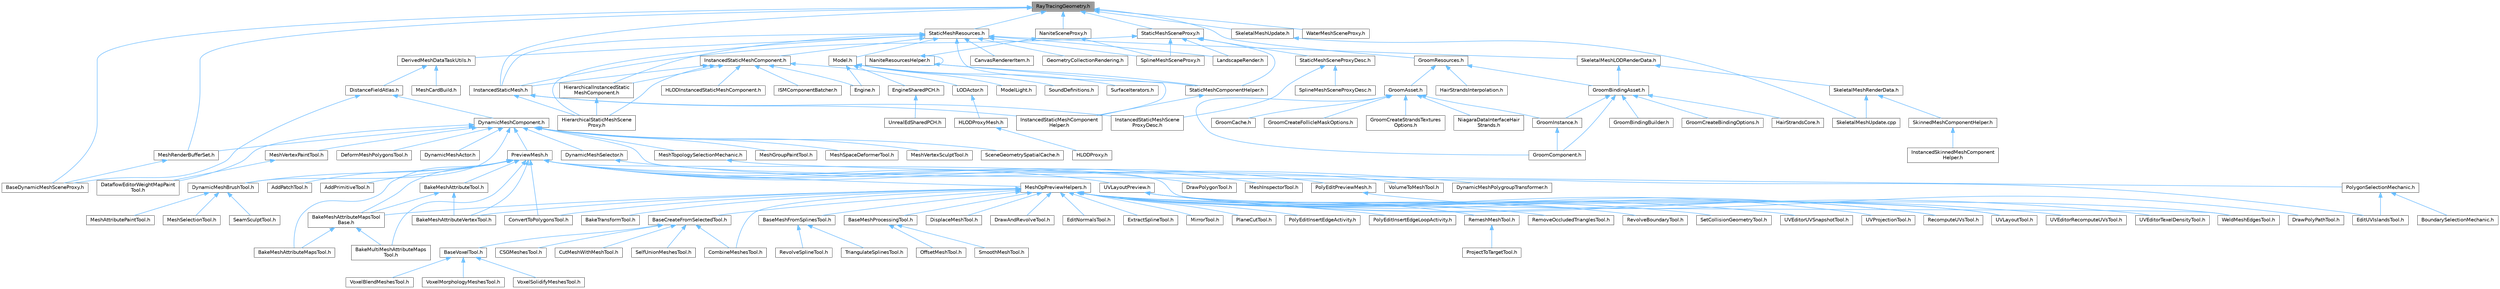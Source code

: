 digraph "RayTracingGeometry.h"
{
 // INTERACTIVE_SVG=YES
 // LATEX_PDF_SIZE
  bgcolor="transparent";
  edge [fontname=Helvetica,fontsize=10,labelfontname=Helvetica,labelfontsize=10];
  node [fontname=Helvetica,fontsize=10,shape=box,height=0.2,width=0.4];
  Node1 [id="Node000001",label="RayTracingGeometry.h",height=0.2,width=0.4,color="gray40", fillcolor="grey60", style="filled", fontcolor="black",tooltip=" "];
  Node1 -> Node2 [id="edge1_Node000001_Node000002",dir="back",color="steelblue1",style="solid",tooltip=" "];
  Node2 [id="Node000002",label="BaseDynamicMeshSceneProxy.h",height=0.2,width=0.4,color="grey40", fillcolor="white", style="filled",URL="$d2/dee/BaseDynamicMeshSceneProxy_8h.html",tooltip=" "];
  Node1 -> Node3 [id="edge2_Node000001_Node000003",dir="back",color="steelblue1",style="solid",tooltip=" "];
  Node3 [id="Node000003",label="GroomResources.h",height=0.2,width=0.4,color="grey40", fillcolor="white", style="filled",URL="$d0/d70/GroomResources_8h.html",tooltip=" "];
  Node3 -> Node4 [id="edge3_Node000003_Node000004",dir="back",color="steelblue1",style="solid",tooltip=" "];
  Node4 [id="Node000004",label="GroomAsset.h",height=0.2,width=0.4,color="grey40", fillcolor="white", style="filled",URL="$d8/df1/GroomAsset_8h.html",tooltip=" "];
  Node4 -> Node5 [id="edge4_Node000004_Node000005",dir="back",color="steelblue1",style="solid",tooltip=" "];
  Node5 [id="Node000005",label="GroomCache.h",height=0.2,width=0.4,color="grey40", fillcolor="white", style="filled",URL="$d7/d6e/GroomCache_8h.html",tooltip=" "];
  Node4 -> Node6 [id="edge5_Node000004_Node000006",dir="back",color="steelblue1",style="solid",tooltip=" "];
  Node6 [id="Node000006",label="GroomComponent.h",height=0.2,width=0.4,color="grey40", fillcolor="white", style="filled",URL="$de/d2e/GroomComponent_8h.html",tooltip=" "];
  Node4 -> Node7 [id="edge6_Node000004_Node000007",dir="back",color="steelblue1",style="solid",tooltip=" "];
  Node7 [id="Node000007",label="GroomCreateFollicleMaskOptions.h",height=0.2,width=0.4,color="grey40", fillcolor="white", style="filled",URL="$d7/d8b/GroomCreateFollicleMaskOptions_8h.html",tooltip=" "];
  Node4 -> Node8 [id="edge7_Node000004_Node000008",dir="back",color="steelblue1",style="solid",tooltip=" "];
  Node8 [id="Node000008",label="GroomCreateStrandsTextures\lOptions.h",height=0.2,width=0.4,color="grey40", fillcolor="white", style="filled",URL="$da/dfc/GroomCreateStrandsTexturesOptions_8h.html",tooltip=" "];
  Node4 -> Node9 [id="edge8_Node000004_Node000009",dir="back",color="steelblue1",style="solid",tooltip=" "];
  Node9 [id="Node000009",label="GroomInstance.h",height=0.2,width=0.4,color="grey40", fillcolor="white", style="filled",URL="$dd/d47/GroomInstance_8h.html",tooltip=" "];
  Node9 -> Node6 [id="edge9_Node000009_Node000006",dir="back",color="steelblue1",style="solid",tooltip=" "];
  Node4 -> Node10 [id="edge10_Node000004_Node000010",dir="back",color="steelblue1",style="solid",tooltip=" "];
  Node10 [id="Node000010",label="NiagaraDataInterfaceHair\lStrands.h",height=0.2,width=0.4,color="grey40", fillcolor="white", style="filled",URL="$da/dd2/NiagaraDataInterfaceHairStrands_8h.html",tooltip=" "];
  Node3 -> Node11 [id="edge11_Node000003_Node000011",dir="back",color="steelblue1",style="solid",tooltip=" "];
  Node11 [id="Node000011",label="GroomBindingAsset.h",height=0.2,width=0.4,color="grey40", fillcolor="white", style="filled",URL="$de/d26/GroomBindingAsset_8h.html",tooltip=" "];
  Node11 -> Node12 [id="edge12_Node000011_Node000012",dir="back",color="steelblue1",style="solid",tooltip=" "];
  Node12 [id="Node000012",label="GroomBindingBuilder.h",height=0.2,width=0.4,color="grey40", fillcolor="white", style="filled",URL="$d2/d2f/GroomBindingBuilder_8h.html",tooltip=" "];
  Node11 -> Node6 [id="edge13_Node000011_Node000006",dir="back",color="steelblue1",style="solid",tooltip=" "];
  Node11 -> Node13 [id="edge14_Node000011_Node000013",dir="back",color="steelblue1",style="solid",tooltip=" "];
  Node13 [id="Node000013",label="GroomCreateBindingOptions.h",height=0.2,width=0.4,color="grey40", fillcolor="white", style="filled",URL="$d5/dba/GroomCreateBindingOptions_8h.html",tooltip=" "];
  Node11 -> Node9 [id="edge15_Node000011_Node000009",dir="back",color="steelblue1",style="solid",tooltip=" "];
  Node11 -> Node14 [id="edge16_Node000011_Node000014",dir="back",color="steelblue1",style="solid",tooltip=" "];
  Node14 [id="Node000014",label="HairStrandsCore.h",height=0.2,width=0.4,color="grey40", fillcolor="white", style="filled",URL="$d7/def/HairStrandsCore_8h.html",tooltip=" "];
  Node3 -> Node15 [id="edge17_Node000003_Node000015",dir="back",color="steelblue1",style="solid",tooltip=" "];
  Node15 [id="Node000015",label="HairStrandsInterpolation.h",height=0.2,width=0.4,color="grey40", fillcolor="white", style="filled",URL="$de/dab/HairStrandsInterpolation_8h.html",tooltip=" "];
  Node1 -> Node16 [id="edge18_Node000001_Node000016",dir="back",color="steelblue1",style="solid",tooltip=" "];
  Node16 [id="Node000016",label="InstancedStaticMesh.h",height=0.2,width=0.4,color="grey40", fillcolor="white", style="filled",URL="$dd/d89/InstancedStaticMesh_8h.html",tooltip=" "];
  Node16 -> Node17 [id="edge19_Node000016_Node000017",dir="back",color="steelblue1",style="solid",tooltip=" "];
  Node17 [id="Node000017",label="HierarchicalStaticMeshScene\lProxy.h",height=0.2,width=0.4,color="grey40", fillcolor="white", style="filled",URL="$d3/d4d/HierarchicalStaticMeshSceneProxy_8h.html",tooltip=" "];
  Node16 -> Node18 [id="edge20_Node000016_Node000018",dir="back",color="steelblue1",style="solid",tooltip=" "];
  Node18 [id="Node000018",label="InstancedStaticMeshComponent\lHelper.h",height=0.2,width=0.4,color="grey40", fillcolor="white", style="filled",URL="$dc/dc7/InstancedStaticMeshComponentHelper_8h.html",tooltip=" "];
  Node16 -> Node19 [id="edge21_Node000016_Node000019",dir="back",color="steelblue1",style="solid",tooltip=" "];
  Node19 [id="Node000019",label="InstancedStaticMeshScene\lProxyDesc.h",height=0.2,width=0.4,color="grey40", fillcolor="white", style="filled",URL="$db/dcf/InstancedStaticMeshSceneProxyDesc_8h.html",tooltip=" "];
  Node1 -> Node20 [id="edge22_Node000001_Node000020",dir="back",color="steelblue1",style="solid",tooltip=" "];
  Node20 [id="Node000020",label="MeshRenderBufferSet.h",height=0.2,width=0.4,color="grey40", fillcolor="white", style="filled",URL="$de/dc2/MeshRenderBufferSet_8h.html",tooltip=" "];
  Node20 -> Node2 [id="edge23_Node000020_Node000002",dir="back",color="steelblue1",style="solid",tooltip=" "];
  Node1 -> Node21 [id="edge24_Node000001_Node000021",dir="back",color="steelblue1",style="solid",tooltip=" "];
  Node21 [id="Node000021",label="NaniteSceneProxy.h",height=0.2,width=0.4,color="grey40", fillcolor="white", style="filled",URL="$de/dae/NaniteSceneProxy_8h.html",tooltip=" "];
  Node21 -> Node22 [id="edge25_Node000021_Node000022",dir="back",color="steelblue1",style="solid",tooltip=" "];
  Node22 [id="Node000022",label="NaniteResourcesHelper.h",height=0.2,width=0.4,color="grey40", fillcolor="white", style="filled",URL="$dc/d48/NaniteResourcesHelper_8h.html",tooltip=" "];
  Node22 -> Node18 [id="edge26_Node000022_Node000018",dir="back",color="steelblue1",style="solid",tooltip=" "];
  Node22 -> Node22 [id="edge27_Node000022_Node000022",dir="back",color="steelblue1",style="solid",tooltip=" "];
  Node22 -> Node23 [id="edge28_Node000022_Node000023",dir="back",color="steelblue1",style="solid",tooltip=" "];
  Node23 [id="Node000023",label="StaticMeshComponentHelper.h",height=0.2,width=0.4,color="grey40", fillcolor="white", style="filled",URL="$dc/dc1/StaticMeshComponentHelper_8h.html",tooltip=" "];
  Node23 -> Node18 [id="edge29_Node000023_Node000018",dir="back",color="steelblue1",style="solid",tooltip=" "];
  Node21 -> Node24 [id="edge30_Node000021_Node000024",dir="back",color="steelblue1",style="solid",tooltip=" "];
  Node24 [id="Node000024",label="SplineMeshSceneProxy.h",height=0.2,width=0.4,color="grey40", fillcolor="white", style="filled",URL="$dd/dcb/SplineMeshSceneProxy_8h.html",tooltip=" "];
  Node1 -> Node25 [id="edge31_Node000001_Node000025",dir="back",color="steelblue1",style="solid",tooltip=" "];
  Node25 [id="Node000025",label="SkeletalMeshUpdate.h",height=0.2,width=0.4,color="grey40", fillcolor="white", style="filled",URL="$df/d79/SkeletalMeshUpdate_8h.html",tooltip=" "];
  Node25 -> Node26 [id="edge32_Node000025_Node000026",dir="back",color="steelblue1",style="solid",tooltip=" "];
  Node26 [id="Node000026",label="SkeletalMeshUpdate.cpp",height=0.2,width=0.4,color="grey40", fillcolor="white", style="filled",URL="$db/d45/SkeletalMeshUpdate_8cpp.html",tooltip=" "];
  Node1 -> Node27 [id="edge33_Node000001_Node000027",dir="back",color="steelblue1",style="solid",tooltip=" "];
  Node27 [id="Node000027",label="StaticMeshResources.h",height=0.2,width=0.4,color="grey40", fillcolor="white", style="filled",URL="$d0/db7/StaticMeshResources_8h.html",tooltip=" "];
  Node27 -> Node28 [id="edge34_Node000027_Node000028",dir="back",color="steelblue1",style="solid",tooltip=" "];
  Node28 [id="Node000028",label="CanvasRendererItem.h",height=0.2,width=0.4,color="grey40", fillcolor="white", style="filled",URL="$d7/d93/CanvasRendererItem_8h.html",tooltip=" "];
  Node27 -> Node29 [id="edge35_Node000027_Node000029",dir="back",color="steelblue1",style="solid",tooltip=" "];
  Node29 [id="Node000029",label="DerivedMeshDataTaskUtils.h",height=0.2,width=0.4,color="grey40", fillcolor="white", style="filled",URL="$d2/d98/DerivedMeshDataTaskUtils_8h.html",tooltip=" "];
  Node29 -> Node30 [id="edge36_Node000029_Node000030",dir="back",color="steelblue1",style="solid",tooltip=" "];
  Node30 [id="Node000030",label="DistanceFieldAtlas.h",height=0.2,width=0.4,color="grey40", fillcolor="white", style="filled",URL="$df/def/DistanceFieldAtlas_8h.html",tooltip=" "];
  Node30 -> Node2 [id="edge37_Node000030_Node000002",dir="back",color="steelblue1",style="solid",tooltip=" "];
  Node30 -> Node31 [id="edge38_Node000030_Node000031",dir="back",color="steelblue1",style="solid",tooltip=" "];
  Node31 [id="Node000031",label="DynamicMeshComponent.h",height=0.2,width=0.4,color="grey40", fillcolor="white", style="filled",URL="$d8/d66/DynamicMeshComponent_8h.html",tooltip=" "];
  Node31 -> Node32 [id="edge39_Node000031_Node000032",dir="back",color="steelblue1",style="solid",tooltip=" "];
  Node32 [id="Node000032",label="DataflowEditorWeightMapPaint\lTool.h",height=0.2,width=0.4,color="grey40", fillcolor="white", style="filled",URL="$db/d46/DataflowEditorWeightMapPaintTool_8h.html",tooltip=" "];
  Node31 -> Node33 [id="edge40_Node000031_Node000033",dir="back",color="steelblue1",style="solid",tooltip=" "];
  Node33 [id="Node000033",label="DeformMeshPolygonsTool.h",height=0.2,width=0.4,color="grey40", fillcolor="white", style="filled",URL="$db/d72/DeformMeshPolygonsTool_8h.html",tooltip=" "];
  Node31 -> Node34 [id="edge41_Node000031_Node000034",dir="back",color="steelblue1",style="solid",tooltip=" "];
  Node34 [id="Node000034",label="DynamicMeshActor.h",height=0.2,width=0.4,color="grey40", fillcolor="white", style="filled",URL="$d1/d71/DynamicMeshActor_8h.html",tooltip=" "];
  Node31 -> Node35 [id="edge42_Node000031_Node000035",dir="back",color="steelblue1",style="solid",tooltip=" "];
  Node35 [id="Node000035",label="DynamicMeshBrushTool.h",height=0.2,width=0.4,color="grey40", fillcolor="white", style="filled",URL="$da/d04/DynamicMeshBrushTool_8h.html",tooltip=" "];
  Node35 -> Node36 [id="edge43_Node000035_Node000036",dir="back",color="steelblue1",style="solid",tooltip=" "];
  Node36 [id="Node000036",label="MeshAttributePaintTool.h",height=0.2,width=0.4,color="grey40", fillcolor="white", style="filled",URL="$d3/d29/MeshAttributePaintTool_8h.html",tooltip=" "];
  Node35 -> Node37 [id="edge44_Node000035_Node000037",dir="back",color="steelblue1",style="solid",tooltip=" "];
  Node37 [id="Node000037",label="MeshSelectionTool.h",height=0.2,width=0.4,color="grey40", fillcolor="white", style="filled",URL="$d8/d80/MeshSelectionTool_8h.html",tooltip=" "];
  Node35 -> Node38 [id="edge45_Node000035_Node000038",dir="back",color="steelblue1",style="solid",tooltip=" "];
  Node38 [id="Node000038",label="SeamSculptTool.h",height=0.2,width=0.4,color="grey40", fillcolor="white", style="filled",URL="$d1/d31/SeamSculptTool_8h.html",tooltip=" "];
  Node31 -> Node39 [id="edge46_Node000031_Node000039",dir="back",color="steelblue1",style="solid",tooltip=" "];
  Node39 [id="Node000039",label="DynamicMeshSelector.h",height=0.2,width=0.4,color="grey40", fillcolor="white", style="filled",URL="$dc/d01/DynamicMeshSelector_8h.html",tooltip=" "];
  Node39 -> Node40 [id="edge47_Node000039_Node000040",dir="back",color="steelblue1",style="solid",tooltip=" "];
  Node40 [id="Node000040",label="DynamicMeshPolygroupTransformer.h",height=0.2,width=0.4,color="grey40", fillcolor="white", style="filled",URL="$dc/db2/DynamicMeshPolygroupTransformer_8h.html",tooltip=" "];
  Node31 -> Node41 [id="edge48_Node000031_Node000041",dir="back",color="steelblue1",style="solid",tooltip=" "];
  Node41 [id="Node000041",label="EditUVIslandsTool.h",height=0.2,width=0.4,color="grey40", fillcolor="white", style="filled",URL="$d0/de4/EditUVIslandsTool_8h.html",tooltip=" "];
  Node31 -> Node42 [id="edge49_Node000031_Node000042",dir="back",color="steelblue1",style="solid",tooltip=" "];
  Node42 [id="Node000042",label="MeshGroupPaintTool.h",height=0.2,width=0.4,color="grey40", fillcolor="white", style="filled",URL="$dd/d04/MeshGroupPaintTool_8h.html",tooltip=" "];
  Node31 -> Node20 [id="edge50_Node000031_Node000020",dir="back",color="steelblue1",style="solid",tooltip=" "];
  Node31 -> Node43 [id="edge51_Node000031_Node000043",dir="back",color="steelblue1",style="solid",tooltip=" "];
  Node43 [id="Node000043",label="MeshSpaceDeformerTool.h",height=0.2,width=0.4,color="grey40", fillcolor="white", style="filled",URL="$d7/dc8/MeshSpaceDeformerTool_8h.html",tooltip=" "];
  Node31 -> Node44 [id="edge52_Node000031_Node000044",dir="back",color="steelblue1",style="solid",tooltip=" "];
  Node44 [id="Node000044",label="MeshTopologySelectionMechanic.h",height=0.2,width=0.4,color="grey40", fillcolor="white", style="filled",URL="$d5/d15/MeshTopologySelectionMechanic_8h.html",tooltip=" "];
  Node44 -> Node45 [id="edge53_Node000044_Node000045",dir="back",color="steelblue1",style="solid",tooltip=" "];
  Node45 [id="Node000045",label="PolygonSelectionMechanic.h",height=0.2,width=0.4,color="grey40", fillcolor="white", style="filled",URL="$da/dff/PolygonSelectionMechanic_8h.html",tooltip=" "];
  Node45 -> Node46 [id="edge54_Node000045_Node000046",dir="back",color="steelblue1",style="solid",tooltip=" "];
  Node46 [id="Node000046",label="BoundarySelectionMechanic.h",height=0.2,width=0.4,color="grey40", fillcolor="white", style="filled",URL="$d8/dd6/BoundarySelectionMechanic_8h.html",tooltip=" "];
  Node45 -> Node41 [id="edge55_Node000045_Node000041",dir="back",color="steelblue1",style="solid",tooltip=" "];
  Node31 -> Node47 [id="edge56_Node000031_Node000047",dir="back",color="steelblue1",style="solid",tooltip=" "];
  Node47 [id="Node000047",label="MeshVertexPaintTool.h",height=0.2,width=0.4,color="grey40", fillcolor="white", style="filled",URL="$db/d74/MeshVertexPaintTool_8h.html",tooltip=" "];
  Node47 -> Node32 [id="edge57_Node000047_Node000032",dir="back",color="steelblue1",style="solid",tooltip=" "];
  Node31 -> Node48 [id="edge58_Node000031_Node000048",dir="back",color="steelblue1",style="solid",tooltip=" "];
  Node48 [id="Node000048",label="MeshVertexSculptTool.h",height=0.2,width=0.4,color="grey40", fillcolor="white", style="filled",URL="$dc/da6/MeshVertexSculptTool_8h.html",tooltip=" "];
  Node31 -> Node49 [id="edge59_Node000031_Node000049",dir="back",color="steelblue1",style="solid",tooltip=" "];
  Node49 [id="Node000049",label="PreviewMesh.h",height=0.2,width=0.4,color="grey40", fillcolor="white", style="filled",URL="$d6/d30/PreviewMesh_8h.html",tooltip=" "];
  Node49 -> Node50 [id="edge60_Node000049_Node000050",dir="back",color="steelblue1",style="solid",tooltip=" "];
  Node50 [id="Node000050",label="AddPatchTool.h",height=0.2,width=0.4,color="grey40", fillcolor="white", style="filled",URL="$d5/deb/AddPatchTool_8h.html",tooltip=" "];
  Node49 -> Node51 [id="edge61_Node000049_Node000051",dir="back",color="steelblue1",style="solid",tooltip=" "];
  Node51 [id="Node000051",label="AddPrimitiveTool.h",height=0.2,width=0.4,color="grey40", fillcolor="white", style="filled",URL="$d5/dbf/AddPrimitiveTool_8h.html",tooltip=" "];
  Node49 -> Node52 [id="edge62_Node000049_Node000052",dir="back",color="steelblue1",style="solid",tooltip=" "];
  Node52 [id="Node000052",label="BakeMeshAttributeMapsTool.h",height=0.2,width=0.4,color="grey40", fillcolor="white", style="filled",URL="$d8/d14/BakeMeshAttributeMapsTool_8h.html",tooltip=" "];
  Node49 -> Node53 [id="edge63_Node000049_Node000053",dir="back",color="steelblue1",style="solid",tooltip=" "];
  Node53 [id="Node000053",label="BakeMeshAttributeMapsTool\lBase.h",height=0.2,width=0.4,color="grey40", fillcolor="white", style="filled",URL="$dc/d68/BakeMeshAttributeMapsToolBase_8h.html",tooltip=" "];
  Node53 -> Node52 [id="edge64_Node000053_Node000052",dir="back",color="steelblue1",style="solid",tooltip=" "];
  Node53 -> Node54 [id="edge65_Node000053_Node000054",dir="back",color="steelblue1",style="solid",tooltip=" "];
  Node54 [id="Node000054",label="BakeMultiMeshAttributeMaps\lTool.h",height=0.2,width=0.4,color="grey40", fillcolor="white", style="filled",URL="$d7/d65/BakeMultiMeshAttributeMapsTool_8h.html",tooltip=" "];
  Node49 -> Node55 [id="edge66_Node000049_Node000055",dir="back",color="steelblue1",style="solid",tooltip=" "];
  Node55 [id="Node000055",label="BakeMeshAttributeTool.h",height=0.2,width=0.4,color="grey40", fillcolor="white", style="filled",URL="$d0/d82/BakeMeshAttributeTool_8h.html",tooltip=" "];
  Node55 -> Node53 [id="edge67_Node000055_Node000053",dir="back",color="steelblue1",style="solid",tooltip=" "];
  Node55 -> Node56 [id="edge68_Node000055_Node000056",dir="back",color="steelblue1",style="solid",tooltip=" "];
  Node56 [id="Node000056",label="BakeMeshAttributeVertexTool.h",height=0.2,width=0.4,color="grey40", fillcolor="white", style="filled",URL="$d6/d76/BakeMeshAttributeVertexTool_8h.html",tooltip=" "];
  Node49 -> Node56 [id="edge69_Node000049_Node000056",dir="back",color="steelblue1",style="solid",tooltip=" "];
  Node49 -> Node54 [id="edge70_Node000049_Node000054",dir="back",color="steelblue1",style="solid",tooltip=" "];
  Node49 -> Node57 [id="edge71_Node000049_Node000057",dir="back",color="steelblue1",style="solid",tooltip=" "];
  Node57 [id="Node000057",label="ConvertToPolygonsTool.h",height=0.2,width=0.4,color="grey40", fillcolor="white", style="filled",URL="$d7/d5a/ConvertToPolygonsTool_8h.html",tooltip=" "];
  Node49 -> Node58 [id="edge72_Node000049_Node000058",dir="back",color="steelblue1",style="solid",tooltip=" "];
  Node58 [id="Node000058",label="DrawPolygonTool.h",height=0.2,width=0.4,color="grey40", fillcolor="white", style="filled",URL="$d0/d15/DrawPolygonTool_8h.html",tooltip=" "];
  Node49 -> Node35 [id="edge73_Node000049_Node000035",dir="back",color="steelblue1",style="solid",tooltip=" "];
  Node49 -> Node59 [id="edge74_Node000049_Node000059",dir="back",color="steelblue1",style="solid",tooltip=" "];
  Node59 [id="Node000059",label="MeshInspectorTool.h",height=0.2,width=0.4,color="grey40", fillcolor="white", style="filled",URL="$de/da1/MeshInspectorTool_8h.html",tooltip=" "];
  Node49 -> Node60 [id="edge75_Node000049_Node000060",dir="back",color="steelblue1",style="solid",tooltip=" "];
  Node60 [id="Node000060",label="MeshOpPreviewHelpers.h",height=0.2,width=0.4,color="grey40", fillcolor="white", style="filled",URL="$de/d33/MeshOpPreviewHelpers_8h.html",tooltip=" "];
  Node60 -> Node53 [id="edge76_Node000060_Node000053",dir="back",color="steelblue1",style="solid",tooltip=" "];
  Node60 -> Node56 [id="edge77_Node000060_Node000056",dir="back",color="steelblue1",style="solid",tooltip=" "];
  Node60 -> Node61 [id="edge78_Node000060_Node000061",dir="back",color="steelblue1",style="solid",tooltip=" "];
  Node61 [id="Node000061",label="BakeTransformTool.h",height=0.2,width=0.4,color="grey40", fillcolor="white", style="filled",URL="$dc/d39/BakeTransformTool_8h.html",tooltip=" "];
  Node60 -> Node62 [id="edge79_Node000060_Node000062",dir="back",color="steelblue1",style="solid",tooltip=" "];
  Node62 [id="Node000062",label="BaseCreateFromSelectedTool.h",height=0.2,width=0.4,color="grey40", fillcolor="white", style="filled",URL="$de/dc7/BaseCreateFromSelectedTool_8h.html",tooltip=" "];
  Node62 -> Node63 [id="edge80_Node000062_Node000063",dir="back",color="steelblue1",style="solid",tooltip=" "];
  Node63 [id="Node000063",label="BaseVoxelTool.h",height=0.2,width=0.4,color="grey40", fillcolor="white", style="filled",URL="$db/d63/BaseVoxelTool_8h.html",tooltip=" "];
  Node63 -> Node64 [id="edge81_Node000063_Node000064",dir="back",color="steelblue1",style="solid",tooltip=" "];
  Node64 [id="Node000064",label="VoxelBlendMeshesTool.h",height=0.2,width=0.4,color="grey40", fillcolor="white", style="filled",URL="$da/d0e/VoxelBlendMeshesTool_8h.html",tooltip=" "];
  Node63 -> Node65 [id="edge82_Node000063_Node000065",dir="back",color="steelblue1",style="solid",tooltip=" "];
  Node65 [id="Node000065",label="VoxelMorphologyMeshesTool.h",height=0.2,width=0.4,color="grey40", fillcolor="white", style="filled",URL="$dc/d30/VoxelMorphologyMeshesTool_8h.html",tooltip=" "];
  Node63 -> Node66 [id="edge83_Node000063_Node000066",dir="back",color="steelblue1",style="solid",tooltip=" "];
  Node66 [id="Node000066",label="VoxelSolidifyMeshesTool.h",height=0.2,width=0.4,color="grey40", fillcolor="white", style="filled",URL="$de/da2/VoxelSolidifyMeshesTool_8h.html",tooltip=" "];
  Node62 -> Node67 [id="edge84_Node000062_Node000067",dir="back",color="steelblue1",style="solid",tooltip=" "];
  Node67 [id="Node000067",label="CSGMeshesTool.h",height=0.2,width=0.4,color="grey40", fillcolor="white", style="filled",URL="$db/dd1/CSGMeshesTool_8h.html",tooltip=" "];
  Node62 -> Node68 [id="edge85_Node000062_Node000068",dir="back",color="steelblue1",style="solid",tooltip=" "];
  Node68 [id="Node000068",label="CombineMeshesTool.h",height=0.2,width=0.4,color="grey40", fillcolor="white", style="filled",URL="$dd/da3/CombineMeshesTool_8h.html",tooltip=" "];
  Node62 -> Node69 [id="edge86_Node000062_Node000069",dir="back",color="steelblue1",style="solid",tooltip=" "];
  Node69 [id="Node000069",label="CutMeshWithMeshTool.h",height=0.2,width=0.4,color="grey40", fillcolor="white", style="filled",URL="$d2/d2c/CutMeshWithMeshTool_8h.html",tooltip=" "];
  Node62 -> Node70 [id="edge87_Node000062_Node000070",dir="back",color="steelblue1",style="solid",tooltip=" "];
  Node70 [id="Node000070",label="SelfUnionMeshesTool.h",height=0.2,width=0.4,color="grey40", fillcolor="white", style="filled",URL="$dc/dad/SelfUnionMeshesTool_8h.html",tooltip=" "];
  Node60 -> Node71 [id="edge88_Node000060_Node000071",dir="back",color="steelblue1",style="solid",tooltip=" "];
  Node71 [id="Node000071",label="BaseMeshFromSplinesTool.h",height=0.2,width=0.4,color="grey40", fillcolor="white", style="filled",URL="$da/d31/BaseMeshFromSplinesTool_8h.html",tooltip=" "];
  Node71 -> Node72 [id="edge89_Node000071_Node000072",dir="back",color="steelblue1",style="solid",tooltip=" "];
  Node72 [id="Node000072",label="RevolveSplineTool.h",height=0.2,width=0.4,color="grey40", fillcolor="white", style="filled",URL="$d3/d36/RevolveSplineTool_8h.html",tooltip=" "];
  Node71 -> Node73 [id="edge90_Node000071_Node000073",dir="back",color="steelblue1",style="solid",tooltip=" "];
  Node73 [id="Node000073",label="TriangulateSplinesTool.h",height=0.2,width=0.4,color="grey40", fillcolor="white", style="filled",URL="$d9/de6/TriangulateSplinesTool_8h.html",tooltip=" "];
  Node60 -> Node74 [id="edge91_Node000060_Node000074",dir="back",color="steelblue1",style="solid",tooltip=" "];
  Node74 [id="Node000074",label="BaseMeshProcessingTool.h",height=0.2,width=0.4,color="grey40", fillcolor="white", style="filled",URL="$d4/d77/BaseMeshProcessingTool_8h.html",tooltip=" "];
  Node74 -> Node75 [id="edge92_Node000074_Node000075",dir="back",color="steelblue1",style="solid",tooltip=" "];
  Node75 [id="Node000075",label="OffsetMeshTool.h",height=0.2,width=0.4,color="grey40", fillcolor="white", style="filled",URL="$da/d01/OffsetMeshTool_8h.html",tooltip=" "];
  Node74 -> Node76 [id="edge93_Node000074_Node000076",dir="back",color="steelblue1",style="solid",tooltip=" "];
  Node76 [id="Node000076",label="SmoothMeshTool.h",height=0.2,width=0.4,color="grey40", fillcolor="white", style="filled",URL="$da/da9/SmoothMeshTool_8h.html",tooltip=" "];
  Node60 -> Node68 [id="edge94_Node000060_Node000068",dir="back",color="steelblue1",style="solid",tooltip=" "];
  Node60 -> Node57 [id="edge95_Node000060_Node000057",dir="back",color="steelblue1",style="solid",tooltip=" "];
  Node60 -> Node77 [id="edge96_Node000060_Node000077",dir="back",color="steelblue1",style="solid",tooltip=" "];
  Node77 [id="Node000077",label="DisplaceMeshTool.h",height=0.2,width=0.4,color="grey40", fillcolor="white", style="filled",URL="$da/d28/DisplaceMeshTool_8h.html",tooltip=" "];
  Node60 -> Node78 [id="edge97_Node000060_Node000078",dir="back",color="steelblue1",style="solid",tooltip=" "];
  Node78 [id="Node000078",label="DrawAndRevolveTool.h",height=0.2,width=0.4,color="grey40", fillcolor="white", style="filled",URL="$d8/d06/DrawAndRevolveTool_8h.html",tooltip=" "];
  Node60 -> Node79 [id="edge98_Node000060_Node000079",dir="back",color="steelblue1",style="solid",tooltip=" "];
  Node79 [id="Node000079",label="EditNormalsTool.h",height=0.2,width=0.4,color="grey40", fillcolor="white", style="filled",URL="$de/d53/EditNormalsTool_8h.html",tooltip=" "];
  Node60 -> Node80 [id="edge99_Node000060_Node000080",dir="back",color="steelblue1",style="solid",tooltip=" "];
  Node80 [id="Node000080",label="ExtractSplineTool.h",height=0.2,width=0.4,color="grey40", fillcolor="white", style="filled",URL="$d3/d4d/ExtractSplineTool_8h.html",tooltip=" "];
  Node60 -> Node81 [id="edge100_Node000060_Node000081",dir="back",color="steelblue1",style="solid",tooltip=" "];
  Node81 [id="Node000081",label="MirrorTool.h",height=0.2,width=0.4,color="grey40", fillcolor="white", style="filled",URL="$d3/dc9/MirrorTool_8h.html",tooltip=" "];
  Node60 -> Node82 [id="edge101_Node000060_Node000082",dir="back",color="steelblue1",style="solid",tooltip=" "];
  Node82 [id="Node000082",label="PlaneCutTool.h",height=0.2,width=0.4,color="grey40", fillcolor="white", style="filled",URL="$dd/def/PlaneCutTool_8h.html",tooltip=" "];
  Node60 -> Node83 [id="edge102_Node000060_Node000083",dir="back",color="steelblue1",style="solid",tooltip=" "];
  Node83 [id="Node000083",label="PolyEditInsertEdgeActivity.h",height=0.2,width=0.4,color="grey40", fillcolor="white", style="filled",URL="$d1/d26/PolyEditInsertEdgeActivity_8h.html",tooltip=" "];
  Node60 -> Node84 [id="edge103_Node000060_Node000084",dir="back",color="steelblue1",style="solid",tooltip=" "];
  Node84 [id="Node000084",label="PolyEditInsertEdgeLoopActivity.h",height=0.2,width=0.4,color="grey40", fillcolor="white", style="filled",URL="$d5/d37/PolyEditInsertEdgeLoopActivity_8h.html",tooltip=" "];
  Node60 -> Node85 [id="edge104_Node000060_Node000085",dir="back",color="steelblue1",style="solid",tooltip=" "];
  Node85 [id="Node000085",label="RecomputeUVsTool.h",height=0.2,width=0.4,color="grey40", fillcolor="white", style="filled",URL="$d0/d92/RecomputeUVsTool_8h.html",tooltip=" "];
  Node60 -> Node86 [id="edge105_Node000060_Node000086",dir="back",color="steelblue1",style="solid",tooltip=" "];
  Node86 [id="Node000086",label="RemeshMeshTool.h",height=0.2,width=0.4,color="grey40", fillcolor="white", style="filled",URL="$dc/dd6/RemeshMeshTool_8h.html",tooltip=" "];
  Node86 -> Node87 [id="edge106_Node000086_Node000087",dir="back",color="steelblue1",style="solid",tooltip=" "];
  Node87 [id="Node000087",label="ProjectToTargetTool.h",height=0.2,width=0.4,color="grey40", fillcolor="white", style="filled",URL="$d3/daa/ProjectToTargetTool_8h.html",tooltip=" "];
  Node60 -> Node88 [id="edge107_Node000060_Node000088",dir="back",color="steelblue1",style="solid",tooltip=" "];
  Node88 [id="Node000088",label="RemoveOccludedTrianglesTool.h",height=0.2,width=0.4,color="grey40", fillcolor="white", style="filled",URL="$d9/da1/RemoveOccludedTrianglesTool_8h.html",tooltip=" "];
  Node60 -> Node89 [id="edge108_Node000060_Node000089",dir="back",color="steelblue1",style="solid",tooltip=" "];
  Node89 [id="Node000089",label="RevolveBoundaryTool.h",height=0.2,width=0.4,color="grey40", fillcolor="white", style="filled",URL="$da/dce/RevolveBoundaryTool_8h.html",tooltip=" "];
  Node60 -> Node90 [id="edge109_Node000060_Node000090",dir="back",color="steelblue1",style="solid",tooltip=" "];
  Node90 [id="Node000090",label="SetCollisionGeometryTool.h",height=0.2,width=0.4,color="grey40", fillcolor="white", style="filled",URL="$d0/de6/SetCollisionGeometryTool_8h.html",tooltip=" "];
  Node60 -> Node91 [id="edge110_Node000060_Node000091",dir="back",color="steelblue1",style="solid",tooltip=" "];
  Node91 [id="Node000091",label="UVEditorUVSnapshotTool.h",height=0.2,width=0.4,color="grey40", fillcolor="white", style="filled",URL="$d4/dd6/UVEditorUVSnapshotTool_8h.html",tooltip=" "];
  Node60 -> Node92 [id="edge111_Node000060_Node000092",dir="back",color="steelblue1",style="solid",tooltip=" "];
  Node92 [id="Node000092",label="UVLayoutTool.h",height=0.2,width=0.4,color="grey40", fillcolor="white", style="filled",URL="$d6/d89/UVLayoutTool_8h.html",tooltip=" "];
  Node60 -> Node93 [id="edge112_Node000060_Node000093",dir="back",color="steelblue1",style="solid",tooltip=" "];
  Node93 [id="Node000093",label="UVProjectionTool.h",height=0.2,width=0.4,color="grey40", fillcolor="white", style="filled",URL="$d5/d4f/UVProjectionTool_8h.html",tooltip=" "];
  Node60 -> Node94 [id="edge113_Node000060_Node000094",dir="back",color="steelblue1",style="solid",tooltip=" "];
  Node94 [id="Node000094",label="WeldMeshEdgesTool.h",height=0.2,width=0.4,color="grey40", fillcolor="white", style="filled",URL="$d5/d6e/WeldMeshEdgesTool_8h.html",tooltip=" "];
  Node49 -> Node95 [id="edge114_Node000049_Node000095",dir="back",color="steelblue1",style="solid",tooltip=" "];
  Node95 [id="Node000095",label="PolyEditPreviewMesh.h",height=0.2,width=0.4,color="grey40", fillcolor="white", style="filled",URL="$d2/de8/PolyEditPreviewMesh_8h.html",tooltip=" "];
  Node95 -> Node96 [id="edge115_Node000095_Node000096",dir="back",color="steelblue1",style="solid",tooltip=" "];
  Node96 [id="Node000096",label="DrawPolyPathTool.h",height=0.2,width=0.4,color="grey40", fillcolor="white", style="filled",URL="$dc/d3e/DrawPolyPathTool_8h.html",tooltip=" "];
  Node49 -> Node97 [id="edge116_Node000049_Node000097",dir="back",color="steelblue1",style="solid",tooltip=" "];
  Node97 [id="Node000097",label="UVLayoutPreview.h",height=0.2,width=0.4,color="grey40", fillcolor="white", style="filled",URL="$dd/d16/UVLayoutPreview_8h.html",tooltip=" "];
  Node97 -> Node85 [id="edge117_Node000097_Node000085",dir="back",color="steelblue1",style="solid",tooltip=" "];
  Node97 -> Node98 [id="edge118_Node000097_Node000098",dir="back",color="steelblue1",style="solid",tooltip=" "];
  Node98 [id="Node000098",label="UVEditorRecomputeUVsTool.h",height=0.2,width=0.4,color="grey40", fillcolor="white", style="filled",URL="$d2/db8/UVEditorRecomputeUVsTool_8h.html",tooltip=" "];
  Node97 -> Node99 [id="edge119_Node000097_Node000099",dir="back",color="steelblue1",style="solid",tooltip=" "];
  Node99 [id="Node000099",label="UVEditorTexelDensityTool.h",height=0.2,width=0.4,color="grey40", fillcolor="white", style="filled",URL="$d0/d8b/UVEditorTexelDensityTool_8h.html",tooltip=" "];
  Node97 -> Node92 [id="edge120_Node000097_Node000092",dir="back",color="steelblue1",style="solid",tooltip=" "];
  Node49 -> Node100 [id="edge121_Node000049_Node000100",dir="back",color="steelblue1",style="solid",tooltip=" "];
  Node100 [id="Node000100",label="VolumeToMeshTool.h",height=0.2,width=0.4,color="grey40", fillcolor="white", style="filled",URL="$de/d64/VolumeToMeshTool_8h.html",tooltip=" "];
  Node49 -> Node94 [id="edge122_Node000049_Node000094",dir="back",color="steelblue1",style="solid",tooltip=" "];
  Node31 -> Node101 [id="edge123_Node000031_Node000101",dir="back",color="steelblue1",style="solid",tooltip=" "];
  Node101 [id="Node000101",label="SceneGeometrySpatialCache.h",height=0.2,width=0.4,color="grey40", fillcolor="white", style="filled",URL="$d6/d6f/SceneGeometrySpatialCache_8h.html",tooltip=" "];
  Node29 -> Node102 [id="edge124_Node000029_Node000102",dir="back",color="steelblue1",style="solid",tooltip=" "];
  Node102 [id="Node000102",label="MeshCardBuild.h",height=0.2,width=0.4,color="grey40", fillcolor="white", style="filled",URL="$d8/df6/MeshCardBuild_8h.html",tooltip=" "];
  Node27 -> Node103 [id="edge125_Node000027_Node000103",dir="back",color="steelblue1",style="solid",tooltip=" "];
  Node103 [id="Node000103",label="GeometryCollectionRendering.h",height=0.2,width=0.4,color="grey40", fillcolor="white", style="filled",URL="$dc/d68/GeometryCollectionRendering_8h.html",tooltip=" "];
  Node27 -> Node104 [id="edge126_Node000027_Node000104",dir="back",color="steelblue1",style="solid",tooltip=" "];
  Node104 [id="Node000104",label="HierarchicalInstancedStatic\lMeshComponent.h",height=0.2,width=0.4,color="grey40", fillcolor="white", style="filled",URL="$d3/ddb/HierarchicalInstancedStaticMeshComponent_8h.html",tooltip=" "];
  Node104 -> Node17 [id="edge127_Node000104_Node000017",dir="back",color="steelblue1",style="solid",tooltip=" "];
  Node27 -> Node17 [id="edge128_Node000027_Node000017",dir="back",color="steelblue1",style="solid",tooltip=" "];
  Node27 -> Node16 [id="edge129_Node000027_Node000016",dir="back",color="steelblue1",style="solid",tooltip=" "];
  Node27 -> Node105 [id="edge130_Node000027_Node000105",dir="back",color="steelblue1",style="solid",tooltip=" "];
  Node105 [id="Node000105",label="InstancedStaticMeshComponent.h",height=0.2,width=0.4,color="grey40", fillcolor="white", style="filled",URL="$d8/d5d/InstancedStaticMeshComponent_8h.html",tooltip=" "];
  Node105 -> Node106 [id="edge131_Node000105_Node000106",dir="back",color="steelblue1",style="solid",tooltip=" "];
  Node106 [id="Node000106",label="Engine.h",height=0.2,width=0.4,color="grey40", fillcolor="white", style="filled",URL="$d1/d34/Public_2Engine_8h.html",tooltip=" "];
  Node105 -> Node107 [id="edge132_Node000105_Node000107",dir="back",color="steelblue1",style="solid",tooltip=" "];
  Node107 [id="Node000107",label="HLODInstancedStaticMeshComponent.h",height=0.2,width=0.4,color="grey40", fillcolor="white", style="filled",URL="$dd/d88/HLODInstancedStaticMeshComponent_8h.html",tooltip=" "];
  Node105 -> Node104 [id="edge133_Node000105_Node000104",dir="back",color="steelblue1",style="solid",tooltip=" "];
  Node105 -> Node17 [id="edge134_Node000105_Node000017",dir="back",color="steelblue1",style="solid",tooltip=" "];
  Node105 -> Node108 [id="edge135_Node000105_Node000108",dir="back",color="steelblue1",style="solid",tooltip=" "];
  Node108 [id="Node000108",label="ISMComponentBatcher.h",height=0.2,width=0.4,color="grey40", fillcolor="white", style="filled",URL="$d8/def/ISMComponentBatcher_8h.html",tooltip=" "];
  Node105 -> Node16 [id="edge136_Node000105_Node000016",dir="back",color="steelblue1",style="solid",tooltip=" "];
  Node105 -> Node109 [id="edge137_Node000105_Node000109",dir="back",color="steelblue1",style="solid",tooltip=" "];
  Node109 [id="Node000109",label="LODActor.h",height=0.2,width=0.4,color="grey40", fillcolor="white", style="filled",URL="$df/de0/LODActor_8h.html",tooltip=" "];
  Node109 -> Node110 [id="edge138_Node000109_Node000110",dir="back",color="steelblue1",style="solid",tooltip=" "];
  Node110 [id="Node000110",label="HLODProxyMesh.h",height=0.2,width=0.4,color="grey40", fillcolor="white", style="filled",URL="$d6/dfc/HLODProxyMesh_8h.html",tooltip=" "];
  Node110 -> Node111 [id="edge139_Node000110_Node000111",dir="back",color="steelblue1",style="solid",tooltip=" "];
  Node111 [id="Node000111",label="HLODProxy.h",height=0.2,width=0.4,color="grey40", fillcolor="white", style="filled",URL="$dc/d2d/HLODProxy_8h.html",tooltip=" "];
  Node27 -> Node112 [id="edge140_Node000027_Node000112",dir="back",color="steelblue1",style="solid",tooltip=" "];
  Node112 [id="Node000112",label="LandscapeRender.h",height=0.2,width=0.4,color="grey40", fillcolor="white", style="filled",URL="$df/d67/LandscapeRender_8h.html",tooltip=" "];
  Node27 -> Node113 [id="edge141_Node000027_Node000113",dir="back",color="steelblue1",style="solid",tooltip=" "];
  Node113 [id="Node000113",label="Model.h",height=0.2,width=0.4,color="grey40", fillcolor="white", style="filled",URL="$dd/d63/Public_2Model_8h.html",tooltip=" "];
  Node113 -> Node106 [id="edge142_Node000113_Node000106",dir="back",color="steelblue1",style="solid",tooltip=" "];
  Node113 -> Node114 [id="edge143_Node000113_Node000114",dir="back",color="steelblue1",style="solid",tooltip=" "];
  Node114 [id="Node000114",label="EngineSharedPCH.h",height=0.2,width=0.4,color="grey40", fillcolor="white", style="filled",URL="$dc/dbb/EngineSharedPCH_8h.html",tooltip=" "];
  Node114 -> Node115 [id="edge144_Node000114_Node000115",dir="back",color="steelblue1",style="solid",tooltip=" "];
  Node115 [id="Node000115",label="UnrealEdSharedPCH.h",height=0.2,width=0.4,color="grey40", fillcolor="white", style="filled",URL="$d1/de6/UnrealEdSharedPCH_8h.html",tooltip=" "];
  Node113 -> Node116 [id="edge145_Node000113_Node000116",dir="back",color="steelblue1",style="solid",tooltip=" "];
  Node116 [id="Node000116",label="ModelLight.h",height=0.2,width=0.4,color="grey40", fillcolor="white", style="filled",URL="$d2/d80/ModelLight_8h.html",tooltip=" "];
  Node113 -> Node117 [id="edge146_Node000113_Node000117",dir="back",color="steelblue1",style="solid",tooltip=" "];
  Node117 [id="Node000117",label="SoundDefinitions.h",height=0.2,width=0.4,color="grey40", fillcolor="white", style="filled",URL="$d4/da9/SoundDefinitions_8h.html",tooltip=" "];
  Node113 -> Node118 [id="edge147_Node000113_Node000118",dir="back",color="steelblue1",style="solid",tooltip=" "];
  Node118 [id="Node000118",label="SurfaceIterators.h",height=0.2,width=0.4,color="grey40", fillcolor="white", style="filled",URL="$da/de6/SurfaceIterators_8h.html",tooltip=" "];
  Node27 -> Node119 [id="edge148_Node000027_Node000119",dir="back",color="steelblue1",style="solid",tooltip=" "];
  Node119 [id="Node000119",label="SkeletalMeshLODRenderData.h",height=0.2,width=0.4,color="grey40", fillcolor="white", style="filled",URL="$d0/d5a/SkeletalMeshLODRenderData_8h.html",tooltip=" "];
  Node119 -> Node11 [id="edge149_Node000119_Node000011",dir="back",color="steelblue1",style="solid",tooltip=" "];
  Node119 -> Node120 [id="edge150_Node000119_Node000120",dir="back",color="steelblue1",style="solid",tooltip=" "];
  Node120 [id="Node000120",label="SkeletalMeshRenderData.h",height=0.2,width=0.4,color="grey40", fillcolor="white", style="filled",URL="$d9/d14/SkeletalMeshRenderData_8h.html",tooltip=" "];
  Node120 -> Node26 [id="edge151_Node000120_Node000026",dir="back",color="steelblue1",style="solid",tooltip=" "];
  Node120 -> Node121 [id="edge152_Node000120_Node000121",dir="back",color="steelblue1",style="solid",tooltip=" "];
  Node121 [id="Node000121",label="SkinnedMeshComponentHelper.h",height=0.2,width=0.4,color="grey40", fillcolor="white", style="filled",URL="$db/d81/SkinnedMeshComponentHelper_8h.html",tooltip=" "];
  Node121 -> Node122 [id="edge153_Node000121_Node000122",dir="back",color="steelblue1",style="solid",tooltip=" "];
  Node122 [id="Node000122",label="InstancedSkinnedMeshComponent\lHelper.h",height=0.2,width=0.4,color="grey40", fillcolor="white", style="filled",URL="$d1/d86/InstancedSkinnedMeshComponentHelper_8h.html",tooltip=" "];
  Node27 -> Node24 [id="edge154_Node000027_Node000024",dir="back",color="steelblue1",style="solid",tooltip=" "];
  Node27 -> Node23 [id="edge155_Node000027_Node000023",dir="back",color="steelblue1",style="solid",tooltip=" "];
  Node1 -> Node123 [id="edge156_Node000001_Node000123",dir="back",color="steelblue1",style="solid",tooltip=" "];
  Node123 [id="Node000123",label="StaticMeshSceneProxy.h",height=0.2,width=0.4,color="grey40", fillcolor="white", style="filled",URL="$d8/d6d/StaticMeshSceneProxy_8h.html",tooltip=" "];
  Node123 -> Node16 [id="edge157_Node000123_Node000016",dir="back",color="steelblue1",style="solid",tooltip=" "];
  Node123 -> Node112 [id="edge158_Node000123_Node000112",dir="back",color="steelblue1",style="solid",tooltip=" "];
  Node123 -> Node24 [id="edge159_Node000123_Node000024",dir="back",color="steelblue1",style="solid",tooltip=" "];
  Node123 -> Node23 [id="edge160_Node000123_Node000023",dir="back",color="steelblue1",style="solid",tooltip=" "];
  Node123 -> Node124 [id="edge161_Node000123_Node000124",dir="back",color="steelblue1",style="solid",tooltip=" "];
  Node124 [id="Node000124",label="StaticMeshSceneProxyDesc.h",height=0.2,width=0.4,color="grey40", fillcolor="white", style="filled",URL="$d0/d31/StaticMeshSceneProxyDesc_8h.html",tooltip=" "];
  Node124 -> Node19 [id="edge162_Node000124_Node000019",dir="back",color="steelblue1",style="solid",tooltip=" "];
  Node124 -> Node125 [id="edge163_Node000124_Node000125",dir="back",color="steelblue1",style="solid",tooltip=" "];
  Node125 [id="Node000125",label="SplineMeshSceneProxyDesc.h",height=0.2,width=0.4,color="grey40", fillcolor="white", style="filled",URL="$db/d1b/SplineMeshSceneProxyDesc_8h.html",tooltip=" "];
  Node1 -> Node126 [id="edge164_Node000001_Node000126",dir="back",color="steelblue1",style="solid",tooltip=" "];
  Node126 [id="Node000126",label="WaterMeshSceneProxy.h",height=0.2,width=0.4,color="grey40", fillcolor="white", style="filled",URL="$d2/d6c/WaterMeshSceneProxy_8h.html",tooltip=" "];
}

